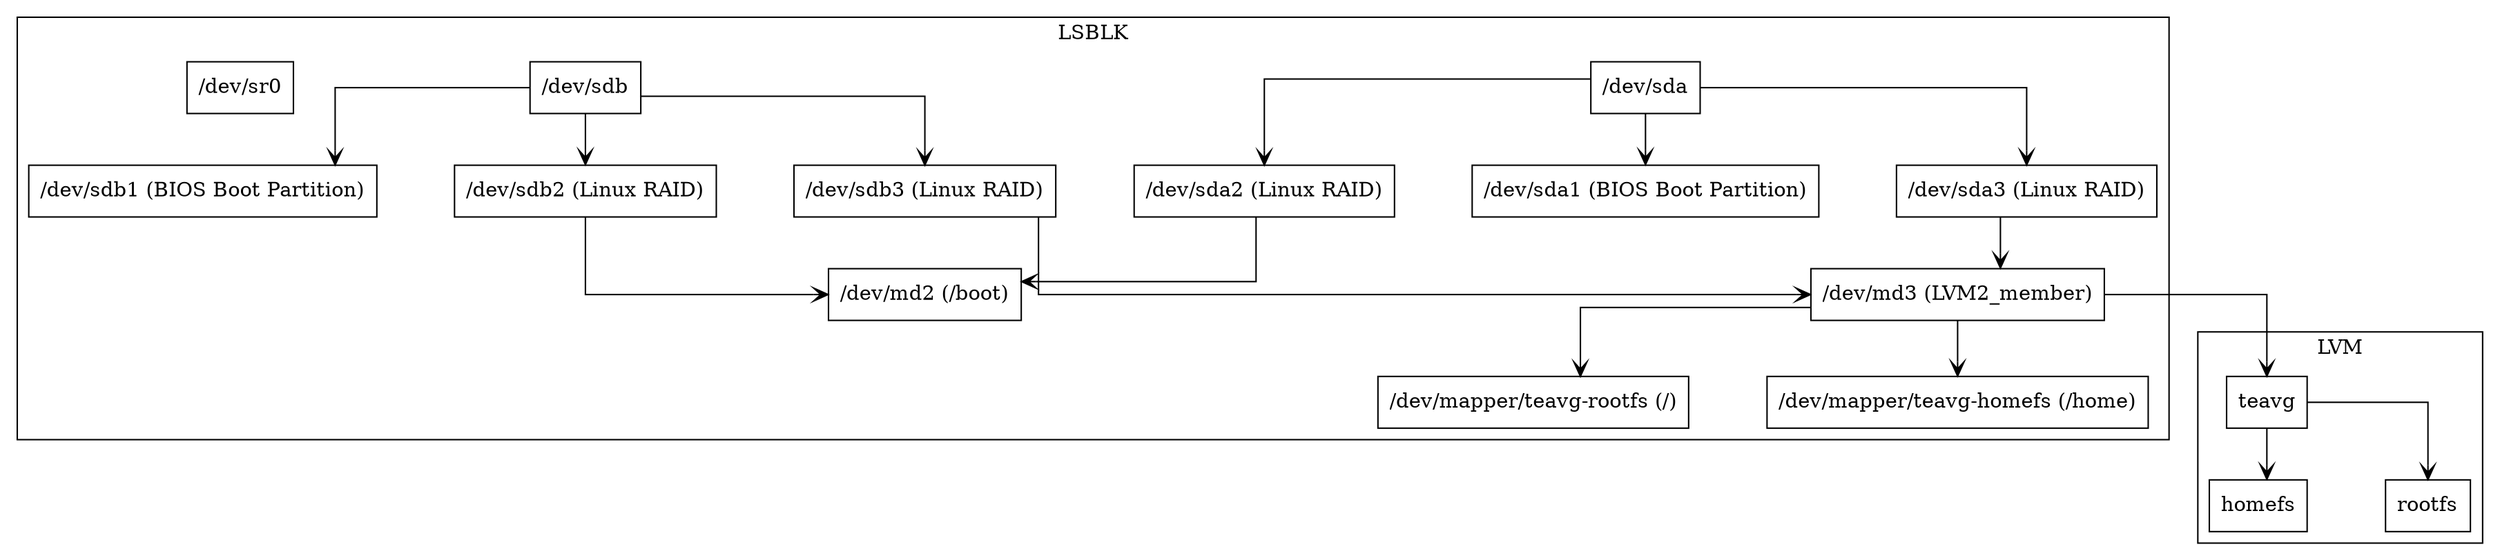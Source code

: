 digraph {
	node [shape=rect]
	edge [arrowhead=vee arrowtail=vee]
	nodesep=0.75 splines=ortho
	// Block-device graph created with lsblk
	subgraph cluster_lsblk {
		label = "LSBLK"
		"/dev/sda" [label="/dev/sda"]
		"/dev/sda1" [label="/dev/sda1 (BIOS Boot Partition)"]
		"/dev/sda2" [label="/dev/sda2 (Linux RAID)"]
		"/dev/md2" [label="/dev/md2 (/boot)"]
		"/dev/sda3" [label="/dev/sda3 (Linux RAID)"]
		"/dev/md3" [label="/dev/md3 (LVM2_member)"]
		"/dev/dm-0" [label="/dev/mapper/teavg-rootfs (/)"]
		"/dev/dm-1" [label="/dev/mapper/teavg-homefs (/home)"]
		"/dev/sdb" [label="/dev/sdb"]
		"/dev/sdb1" [label="/dev/sdb1 (BIOS Boot Partition)"]
		"/dev/sdb2" [label="/dev/sdb2 (Linux RAID)"]
		"/dev/sdb3" [label="/dev/sdb3 (Linux RAID)"]
		"/dev/sr0" [label="/dev/sr0"]
		"/dev/sda" -> "/dev/sda1"
		"/dev/sda" -> "/dev/sda2"
		"/dev/sda2" -> "/dev/md2"
		"/dev/sda" -> "/dev/sda3"
		"/dev/sda3" -> "/dev/md3"
		"/dev/md3" -> "/dev/dm-0"
		"/dev/md3" -> "/dev/dm-1"
		"/dev/sdb" -> "/dev/sdb1"
		"/dev/sdb" -> "/dev/sdb2"
		"/dev/sdb2" -> "/dev/md2"
		"/dev/sdb" -> "/dev/sdb3"
		"/dev/sdb3" -> "/dev/md3"
	}
	// LVM graph
	subgraph cluster_lvm {
		color=black
		label="LVM"
		teavg
		"/dev/md3"
		"/dev/md3" -> teavg
		homefs
		teavg -> homefs
		rootfs
		teavg -> rootfs
	}
}
